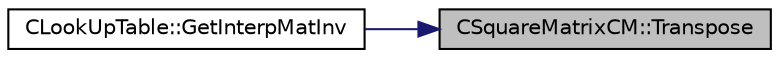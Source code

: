 digraph "CSquareMatrixCM::Transpose"
{
 // LATEX_PDF_SIZE
  edge [fontname="Helvetica",fontsize="10",labelfontname="Helvetica",labelfontsize="10"];
  node [fontname="Helvetica",fontsize="10",shape=record];
  rankdir="RL";
  Node1 [label="CSquareMatrixCM::Transpose",height=0.2,width=0.4,color="black", fillcolor="grey75", style="filled", fontcolor="black",tooltip="Function, which transposes the matrix in-place."];
  Node1 -> Node2 [dir="back",color="midnightblue",fontsize="10",style="solid",fontname="Helvetica"];
  Node2 [label="CLookUpTable::GetInterpMatInv",height=0.2,width=0.4,color="black", fillcolor="white", style="filled",URL="$classCLookUpTable.html#aa0d70c4a3f1e51d58b45462f03a1b27b",tooltip="compute the inverse matrix for interpolation."];
}

